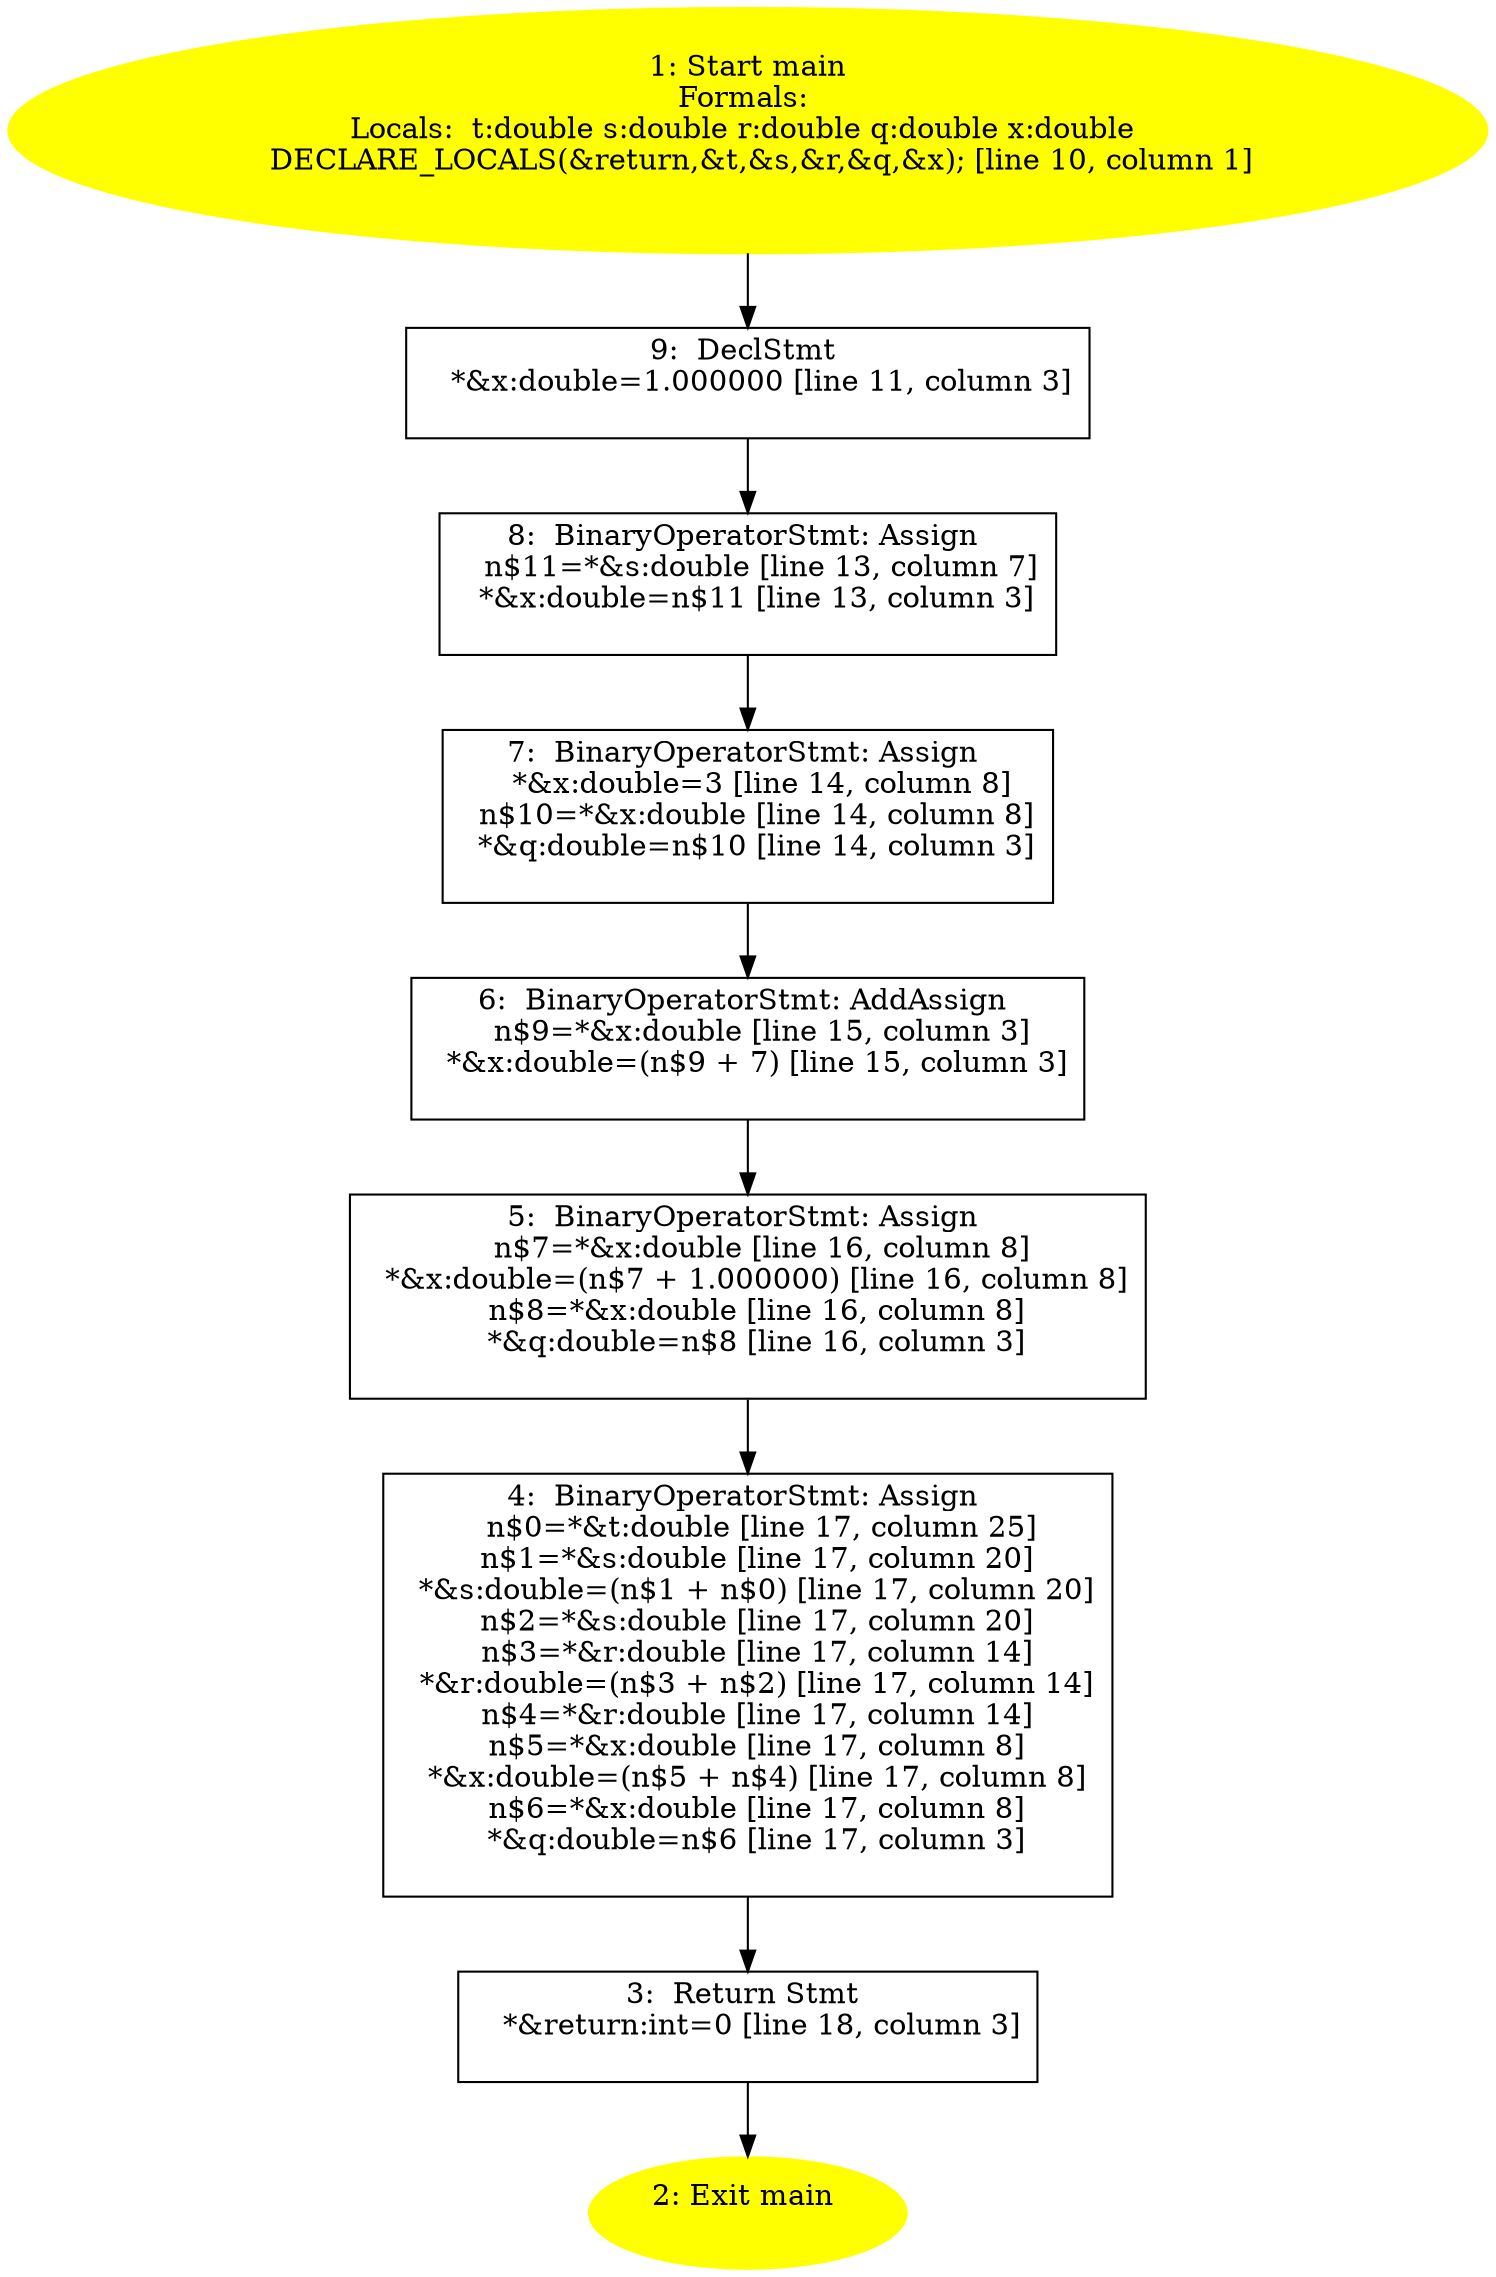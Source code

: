 /* @generated */
digraph cfg {
"main.fad58de7366495db4650cfefac2fcd61_1" [label="1: Start main\nFormals: \nLocals:  t:double s:double r:double q:double x:double \n   DECLARE_LOCALS(&return,&t,&s,&r,&q,&x); [line 10, column 1]\n " color=yellow style=filled]
	

	 "main.fad58de7366495db4650cfefac2fcd61_1" -> "main.fad58de7366495db4650cfefac2fcd61_9" ;
"main.fad58de7366495db4650cfefac2fcd61_2" [label="2: Exit main \n  " color=yellow style=filled]
	

"main.fad58de7366495db4650cfefac2fcd61_3" [label="3:  Return Stmt \n   *&return:int=0 [line 18, column 3]\n " shape="box"]
	

	 "main.fad58de7366495db4650cfefac2fcd61_3" -> "main.fad58de7366495db4650cfefac2fcd61_2" ;
"main.fad58de7366495db4650cfefac2fcd61_4" [label="4:  BinaryOperatorStmt: Assign \n   n$0=*&t:double [line 17, column 25]\n  n$1=*&s:double [line 17, column 20]\n  *&s:double=(n$1 + n$0) [line 17, column 20]\n  n$2=*&s:double [line 17, column 20]\n  n$3=*&r:double [line 17, column 14]\n  *&r:double=(n$3 + n$2) [line 17, column 14]\n  n$4=*&r:double [line 17, column 14]\n  n$5=*&x:double [line 17, column 8]\n  *&x:double=(n$5 + n$4) [line 17, column 8]\n  n$6=*&x:double [line 17, column 8]\n  *&q:double=n$6 [line 17, column 3]\n " shape="box"]
	

	 "main.fad58de7366495db4650cfefac2fcd61_4" -> "main.fad58de7366495db4650cfefac2fcd61_3" ;
"main.fad58de7366495db4650cfefac2fcd61_5" [label="5:  BinaryOperatorStmt: Assign \n   n$7=*&x:double [line 16, column 8]\n  *&x:double=(n$7 + 1.000000) [line 16, column 8]\n  n$8=*&x:double [line 16, column 8]\n  *&q:double=n$8 [line 16, column 3]\n " shape="box"]
	

	 "main.fad58de7366495db4650cfefac2fcd61_5" -> "main.fad58de7366495db4650cfefac2fcd61_4" ;
"main.fad58de7366495db4650cfefac2fcd61_6" [label="6:  BinaryOperatorStmt: AddAssign \n   n$9=*&x:double [line 15, column 3]\n  *&x:double=(n$9 + 7) [line 15, column 3]\n " shape="box"]
	

	 "main.fad58de7366495db4650cfefac2fcd61_6" -> "main.fad58de7366495db4650cfefac2fcd61_5" ;
"main.fad58de7366495db4650cfefac2fcd61_7" [label="7:  BinaryOperatorStmt: Assign \n   *&x:double=3 [line 14, column 8]\n  n$10=*&x:double [line 14, column 8]\n  *&q:double=n$10 [line 14, column 3]\n " shape="box"]
	

	 "main.fad58de7366495db4650cfefac2fcd61_7" -> "main.fad58de7366495db4650cfefac2fcd61_6" ;
"main.fad58de7366495db4650cfefac2fcd61_8" [label="8:  BinaryOperatorStmt: Assign \n   n$11=*&s:double [line 13, column 7]\n  *&x:double=n$11 [line 13, column 3]\n " shape="box"]
	

	 "main.fad58de7366495db4650cfefac2fcd61_8" -> "main.fad58de7366495db4650cfefac2fcd61_7" ;
"main.fad58de7366495db4650cfefac2fcd61_9" [label="9:  DeclStmt \n   *&x:double=1.000000 [line 11, column 3]\n " shape="box"]
	

	 "main.fad58de7366495db4650cfefac2fcd61_9" -> "main.fad58de7366495db4650cfefac2fcd61_8" ;
}
